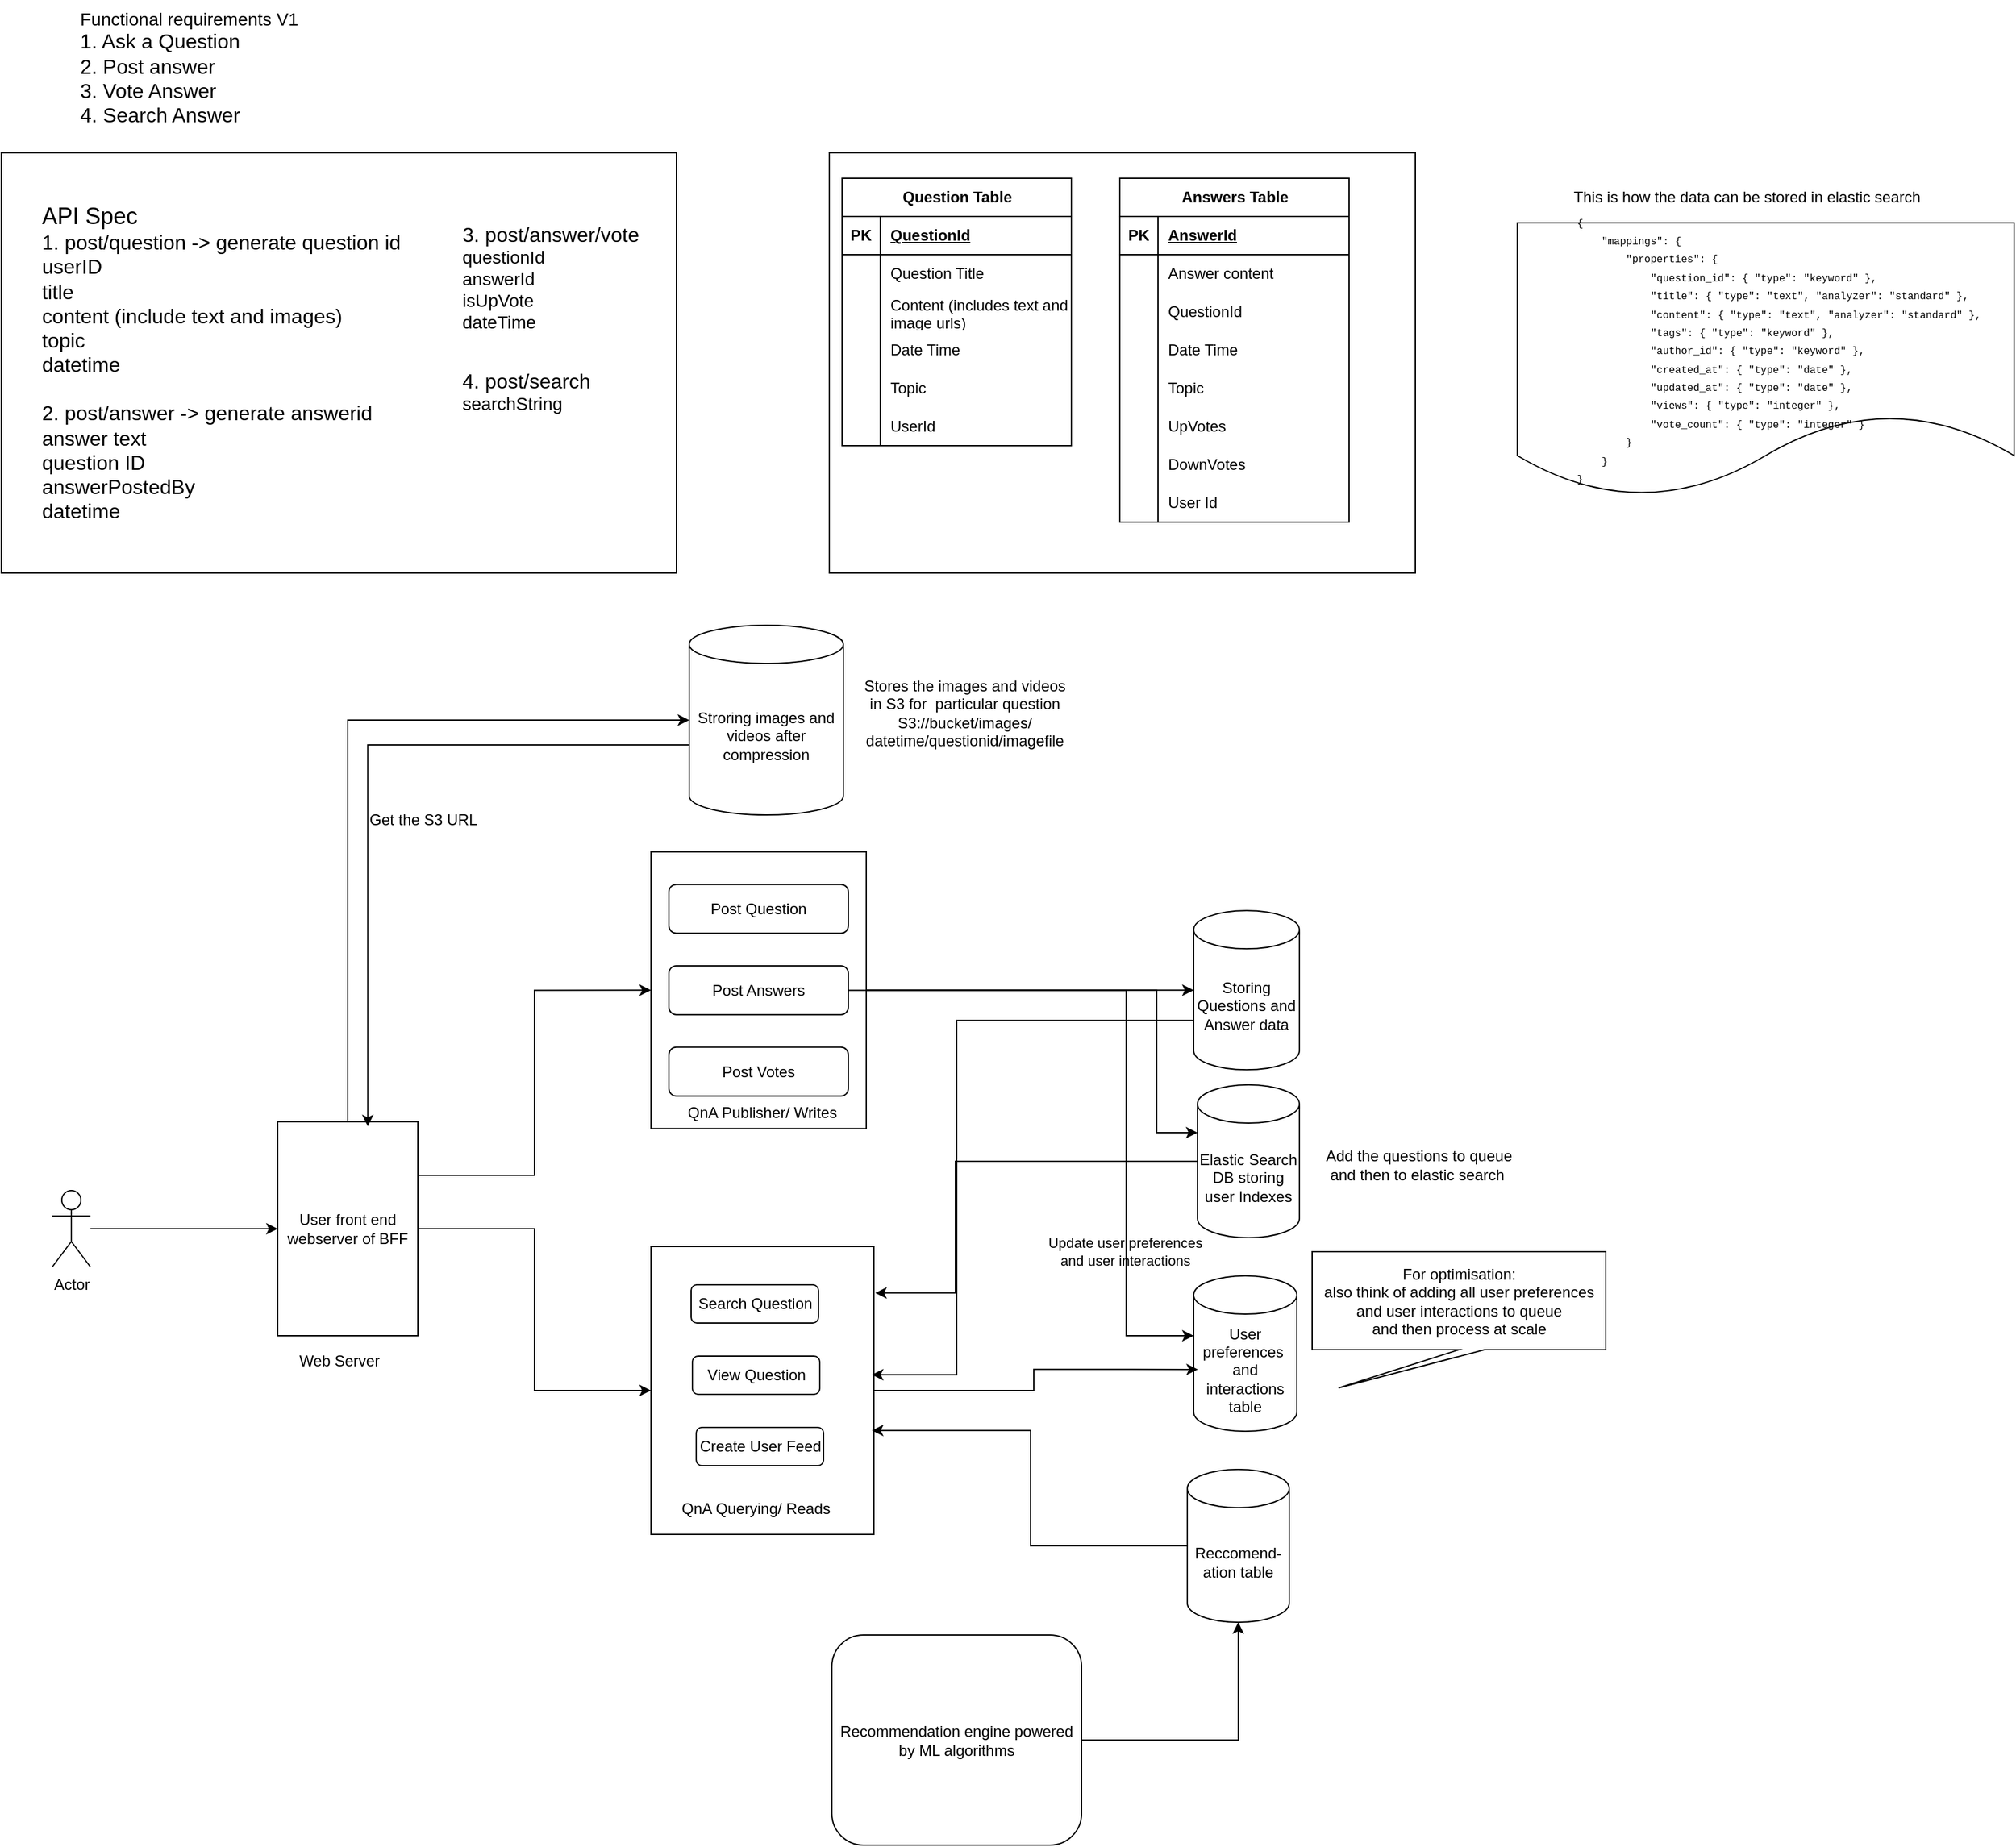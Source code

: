<mxfile version="24.9.1">
  <diagram name="Page-1" id="B93huHKFLmvjR5-uFooQ">
    <mxGraphModel dx="2356" dy="2032" grid="0" gridSize="10" guides="1" tooltips="1" connect="1" arrows="1" fold="1" page="1" pageScale="1" pageWidth="827" pageHeight="1169" math="0" shadow="0">
      <root>
        <mxCell id="0" />
        <mxCell id="1" parent="0" />
        <mxCell id="2bSct4u1edC2ie97E54d-51" value="" style="rounded=0;whiteSpace=wrap;html=1;" vertex="1" parent="1">
          <mxGeometry x="460" y="-170" width="460" height="330" as="geometry" />
        </mxCell>
        <mxCell id="2bSct4u1edC2ie97E54d-50" style="edgeStyle=orthogonalEdgeStyle;rounded=0;orthogonalLoop=1;jettySize=auto;html=1;entryX=0;entryY=0.5;entryDx=0;entryDy=0;" edge="1" parent="1" source="2bSct4u1edC2ie97E54d-1" target="2bSct4u1edC2ie97E54d-25">
          <mxGeometry relative="1" as="geometry" />
        </mxCell>
        <mxCell id="2bSct4u1edC2ie97E54d-1" value="Actor" style="shape=umlActor;verticalLabelPosition=bottom;verticalAlign=top;html=1;outlineConnect=0;" vertex="1" parent="1">
          <mxGeometry x="-150" y="645" width="30" height="60" as="geometry" />
        </mxCell>
        <mxCell id="2bSct4u1edC2ie97E54d-2" value="&lt;font style=&quot;font-size: 14px;&quot;&gt;Functional requirements V1&lt;/font&gt;&lt;div&gt;&lt;font size=&quot;3&quot;&gt;1. Ask a Question&lt;/font&gt;&lt;/div&gt;&lt;div&gt;&lt;font size=&quot;3&quot;&gt;2. Post answer&lt;/font&gt;&lt;/div&gt;&lt;div&gt;&lt;font size=&quot;3&quot;&gt;3. Vote Answer&lt;/font&gt;&lt;/div&gt;&lt;div&gt;&lt;font size=&quot;3&quot;&gt;4. Search Answer&lt;/font&gt;&lt;/div&gt;&lt;div&gt;&lt;br&gt;&lt;/div&gt;" style="text;html=1;align=left;verticalAlign=middle;resizable=0;points=[];autosize=1;strokeColor=none;fillColor=none;" vertex="1" parent="1">
          <mxGeometry x="-130" y="-290" width="190" height="120" as="geometry" />
        </mxCell>
        <mxCell id="2bSct4u1edC2ie97E54d-9" value="" style="group" vertex="1" connectable="0" parent="1">
          <mxGeometry x="320" y="379" width="169" height="225" as="geometry" />
        </mxCell>
        <mxCell id="2bSct4u1edC2ie97E54d-4" value="" style="rounded=0;whiteSpace=wrap;html=1;" vertex="1" parent="2bSct4u1edC2ie97E54d-9">
          <mxGeometry width="169" height="217.33" as="geometry" />
        </mxCell>
        <mxCell id="2bSct4u1edC2ie97E54d-6" value="Post Question" style="rounded=1;whiteSpace=wrap;html=1;" vertex="1" parent="2bSct4u1edC2ie97E54d-9">
          <mxGeometry x="14.083" y="25.568" width="140.833" height="38.352" as="geometry" />
        </mxCell>
        <mxCell id="2bSct4u1edC2ie97E54d-7" value="Post Answers" style="rounded=1;whiteSpace=wrap;html=1;" vertex="1" parent="2bSct4u1edC2ie97E54d-9">
          <mxGeometry x="14.083" y="89.489" width="140.833" height="38.352" as="geometry" />
        </mxCell>
        <mxCell id="2bSct4u1edC2ie97E54d-8" value="Post Votes" style="rounded=1;whiteSpace=wrap;html=1;" vertex="1" parent="2bSct4u1edC2ie97E54d-9">
          <mxGeometry x="14.083" y="153.409" width="140.833" height="38.352" as="geometry" />
        </mxCell>
        <mxCell id="2bSct4u1edC2ie97E54d-23" value="QnA Publisher/ Writes" style="text;html=1;align=center;verticalAlign=middle;resizable=0;points=[];autosize=1;strokeColor=none;fillColor=none;" vertex="1" parent="2bSct4u1edC2ie97E54d-9">
          <mxGeometry x="39.125" y="191.761" width="95" height="26" as="geometry" />
        </mxCell>
        <mxCell id="2bSct4u1edC2ie97E54d-15" value="Storing Questions and Answer data" style="shape=cylinder3;whiteSpace=wrap;html=1;boundedLbl=1;backgroundOutline=1;size=15;" vertex="1" parent="1">
          <mxGeometry x="746" y="425.16" width="83" height="125" as="geometry" />
        </mxCell>
        <mxCell id="2bSct4u1edC2ie97E54d-17" value="Stroring images and videos after compression" style="shape=cylinder3;whiteSpace=wrap;html=1;boundedLbl=1;backgroundOutline=1;size=15;" vertex="1" parent="1">
          <mxGeometry x="350" y="201" width="121" height="149" as="geometry" />
        </mxCell>
        <mxCell id="2bSct4u1edC2ie97E54d-21" value="Stores the images and videos&lt;div&gt;in S3 for&amp;nbsp; particular question&lt;br&gt;&lt;span style=&quot;background-color: initial;&quot;&gt;S3://bucket/images/&lt;/span&gt;&lt;/div&gt;&lt;div&gt;&lt;span style=&quot;background-color: initial;&quot;&gt;datetime/questionid/imagefile&lt;/span&gt;&lt;/div&gt;" style="text;html=1;align=center;verticalAlign=middle;resizable=0;points=[];autosize=1;strokeColor=none;fillColor=none;" vertex="1" parent="1">
          <mxGeometry x="476" y="235" width="180" height="70" as="geometry" />
        </mxCell>
        <mxCell id="2bSct4u1edC2ie97E54d-143" style="edgeStyle=orthogonalEdgeStyle;rounded=0;orthogonalLoop=1;jettySize=auto;html=1;exitX=1;exitY=0.25;exitDx=0;exitDy=0;entryX=0;entryY=0.5;entryDx=0;entryDy=0;" edge="1" parent="1" source="2bSct4u1edC2ie97E54d-25" target="2bSct4u1edC2ie97E54d-4">
          <mxGeometry relative="1" as="geometry" />
        </mxCell>
        <mxCell id="2bSct4u1edC2ie97E54d-144" style="edgeStyle=orthogonalEdgeStyle;rounded=0;orthogonalLoop=1;jettySize=auto;html=1;entryX=0;entryY=0.5;entryDx=0;entryDy=0;" edge="1" parent="1" source="2bSct4u1edC2ie97E54d-25" target="2bSct4u1edC2ie97E54d-43">
          <mxGeometry relative="1" as="geometry" />
        </mxCell>
        <mxCell id="2bSct4u1edC2ie97E54d-25" value="User front end webserver of BFF" style="rounded=0;whiteSpace=wrap;html=1;" vertex="1" parent="1">
          <mxGeometry x="27" y="591" width="110" height="168" as="geometry" />
        </mxCell>
        <mxCell id="2bSct4u1edC2ie97E54d-26" value="Web Server" style="text;html=1;align=center;verticalAlign=middle;resizable=0;points=[];autosize=1;strokeColor=none;fillColor=none;" vertex="1" parent="1">
          <mxGeometry x="30" y="764" width="90" height="30" as="geometry" />
        </mxCell>
        <mxCell id="2bSct4u1edC2ie97E54d-27" style="edgeStyle=orthogonalEdgeStyle;rounded=0;orthogonalLoop=1;jettySize=auto;html=1;entryX=0;entryY=0.5;entryDx=0;entryDy=0;entryPerimeter=0;exitX=0.5;exitY=0;exitDx=0;exitDy=0;" edge="1" parent="1" source="2bSct4u1edC2ie97E54d-25" target="2bSct4u1edC2ie97E54d-17">
          <mxGeometry relative="1" as="geometry" />
        </mxCell>
        <mxCell id="2bSct4u1edC2ie97E54d-30" style="edgeStyle=orthogonalEdgeStyle;rounded=0;orthogonalLoop=1;jettySize=auto;html=1;exitX=0;exitY=0;exitDx=0;exitDy=67.5;exitPerimeter=0;entryX=0.643;entryY=0.021;entryDx=0;entryDy=0;entryPerimeter=0;" edge="1" parent="1" source="2bSct4u1edC2ie97E54d-17" target="2bSct4u1edC2ie97E54d-25">
          <mxGeometry relative="1" as="geometry">
            <Array as="points">
              <mxPoint x="350" y="295" />
              <mxPoint x="98" y="295" />
            </Array>
          </mxGeometry>
        </mxCell>
        <mxCell id="2bSct4u1edC2ie97E54d-31" value="Get the S3 URL" style="text;html=1;align=center;verticalAlign=middle;resizable=0;points=[];autosize=1;strokeColor=none;fillColor=none;" vertex="1" parent="1">
          <mxGeometry x="86" y="339" width="110" height="30" as="geometry" />
        </mxCell>
        <mxCell id="2bSct4u1edC2ie97E54d-35" style="edgeStyle=orthogonalEdgeStyle;rounded=0;orthogonalLoop=1;jettySize=auto;html=1;entryX=0;entryY=0.5;entryDx=0;entryDy=0;entryPerimeter=0;" edge="1" parent="1" source="2bSct4u1edC2ie97E54d-4" target="2bSct4u1edC2ie97E54d-15">
          <mxGeometry relative="1" as="geometry" />
        </mxCell>
        <mxCell id="2bSct4u1edC2ie97E54d-37" value="" style="group" vertex="1" connectable="0" parent="1">
          <mxGeometry x="-190" y="-170" width="530" height="330" as="geometry" />
        </mxCell>
        <mxCell id="2bSct4u1edC2ie97E54d-36" value="" style="rounded=0;whiteSpace=wrap;html=1;" vertex="1" parent="2bSct4u1edC2ie97E54d-37">
          <mxGeometry width="530" height="330" as="geometry" />
        </mxCell>
        <mxCell id="2bSct4u1edC2ie97E54d-11" value="&lt;font style=&quot;font-size: 18px;&quot;&gt;API Spec&lt;/font&gt;&lt;div&gt;&lt;font style=&quot;font-size: 16px;&quot;&gt;1. post/question -&amp;gt; generate question id&lt;/font&gt;&lt;/div&gt;&lt;div&gt;&lt;span style=&quot;font-size: medium; background-color: initial;&quot;&gt;userID&lt;/span&gt;&lt;/div&gt;&lt;div&gt;&lt;span style=&quot;font-size: medium; background-color: initial;&quot;&gt;title&lt;/span&gt;&lt;/div&gt;&lt;div&gt;&lt;font size=&quot;3&quot;&gt;content (include text and images)&lt;/font&gt;&lt;/div&gt;&lt;div&gt;&lt;font size=&quot;3&quot;&gt;topic&lt;/font&gt;&lt;/div&gt;&lt;div&gt;&lt;font size=&quot;3&quot;&gt;datetime&lt;/font&gt;&lt;/div&gt;&lt;div&gt;&lt;font size=&quot;3&quot;&gt;&lt;br&gt;&lt;/font&gt;&lt;/div&gt;&lt;div&gt;&lt;font size=&quot;3&quot;&gt;2. post/answer -&amp;gt; generate answerid&lt;/font&gt;&lt;/div&gt;&lt;div&gt;&lt;font size=&quot;3&quot;&gt;answer text&lt;/font&gt;&lt;/div&gt;&lt;div&gt;&lt;font size=&quot;3&quot;&gt;question ID&lt;/font&gt;&lt;/div&gt;&lt;div&gt;&lt;font size=&quot;3&quot;&gt;answerPostedBy&lt;/font&gt;&lt;/div&gt;&lt;div&gt;&lt;font size=&quot;3&quot;&gt;datetime&lt;/font&gt;&lt;/div&gt;" style="text;html=1;align=left;verticalAlign=middle;resizable=0;points=[];autosize=1;strokeColor=none;fillColor=none;" vertex="1" parent="2bSct4u1edC2ie97E54d-37">
          <mxGeometry x="30" y="30" width="310" height="270" as="geometry" />
        </mxCell>
        <mxCell id="2bSct4u1edC2ie97E54d-12" value="&lt;font style=&quot;font-size: 16px;&quot;&gt;3. post/answer/vote&lt;/font&gt;&lt;div&gt;&lt;font style=&quot;font-size: 14px;&quot;&gt;questionId&lt;/font&gt;&lt;/div&gt;&lt;div&gt;&lt;font style=&quot;font-size: 14px;&quot;&gt;answerId&lt;/font&gt;&lt;/div&gt;&lt;div&gt;&lt;font style=&quot;font-size: 14px;&quot;&gt;isUpVote&lt;/font&gt;&lt;/div&gt;&lt;div&gt;&lt;font style=&quot;font-size: 14px;&quot;&gt;dateTime&lt;/font&gt;&lt;/div&gt;&lt;div&gt;&lt;br&gt;&lt;/div&gt;&lt;div&gt;&lt;br&gt;&lt;/div&gt;&lt;div&gt;&lt;font style=&quot;font-size: 16px;&quot;&gt;4. post/search&lt;/font&gt;&lt;/div&gt;&lt;div&gt;&lt;font style=&quot;font-size: 14px;&quot;&gt;searchString&lt;/font&gt;&lt;/div&gt;" style="text;html=1;align=left;verticalAlign=middle;resizable=0;points=[];autosize=1;strokeColor=none;fillColor=none;" vertex="1" parent="2bSct4u1edC2ie97E54d-37">
          <mxGeometry x="360" y="50" width="160" height="160" as="geometry" />
        </mxCell>
        <mxCell id="2bSct4u1edC2ie97E54d-40" value="Elastic Search DB storing user Indexes" style="shape=cylinder3;whiteSpace=wrap;html=1;boundedLbl=1;backgroundOutline=1;size=15;" vertex="1" parent="1">
          <mxGeometry x="749" y="562" width="80" height="120" as="geometry" />
        </mxCell>
        <mxCell id="2bSct4u1edC2ie97E54d-41" value="&lt;div style=&quot;text-align: justify;&quot;&gt;Add the questions to queue&lt;/div&gt;&lt;div style=&quot;text-align: justify;&quot;&gt;&amp;nbsp;and then to elastic search&lt;/div&gt;" style="text;html=1;align=right;verticalAlign=middle;resizable=0;points=[];autosize=1;strokeColor=none;fillColor=none;" vertex="1" parent="1">
          <mxGeometry x="833" y="604" width="164" height="41" as="geometry" />
        </mxCell>
        <mxCell id="2bSct4u1edC2ie97E54d-42" value="" style="group" vertex="1" connectable="0" parent="1">
          <mxGeometry x="320" y="689" width="175" height="226" as="geometry" />
        </mxCell>
        <mxCell id="2bSct4u1edC2ie97E54d-43" value="" style="rounded=0;whiteSpace=wrap;html=1;" vertex="1" parent="2bSct4u1edC2ie97E54d-42">
          <mxGeometry width="175" height="226" as="geometry" />
        </mxCell>
        <mxCell id="2bSct4u1edC2ie97E54d-44" value="Search Question" style="rounded=1;whiteSpace=wrap;html=1;" vertex="1" parent="2bSct4u1edC2ie97E54d-42">
          <mxGeometry x="31.5" y="30" width="100" height="30" as="geometry" />
        </mxCell>
        <mxCell id="2bSct4u1edC2ie97E54d-109" value="View Question" style="rounded=1;whiteSpace=wrap;html=1;" vertex="1" parent="2bSct4u1edC2ie97E54d-42">
          <mxGeometry x="32.5" y="86" width="100" height="30" as="geometry" />
        </mxCell>
        <mxCell id="2bSct4u1edC2ie97E54d-110" value="Create User Feed" style="rounded=1;whiteSpace=wrap;html=1;" vertex="1" parent="2bSct4u1edC2ie97E54d-42">
          <mxGeometry x="35.5" y="142" width="100" height="30" as="geometry" />
        </mxCell>
        <mxCell id="2bSct4u1edC2ie97E54d-47" value="QnA Querying/ Reads" style="text;html=1;align=center;verticalAlign=middle;resizable=0;points=[];autosize=1;strokeColor=none;fillColor=none;" vertex="1" parent="2bSct4u1edC2ie97E54d-42">
          <mxGeometry x="35" y="193" width="93" height="26" as="geometry" />
        </mxCell>
        <mxCell id="2bSct4u1edC2ie97E54d-52" value="Question Table" style="shape=table;startSize=30;container=1;collapsible=1;childLayout=tableLayout;fixedRows=1;rowLines=0;fontStyle=1;align=center;resizeLast=1;html=1;" vertex="1" parent="1">
          <mxGeometry x="470" y="-150" width="180" height="210" as="geometry" />
        </mxCell>
        <mxCell id="2bSct4u1edC2ie97E54d-53" value="" style="shape=tableRow;horizontal=0;startSize=0;swimlaneHead=0;swimlaneBody=0;fillColor=none;collapsible=0;dropTarget=0;points=[[0,0.5],[1,0.5]];portConstraint=eastwest;top=0;left=0;right=0;bottom=1;" vertex="1" parent="2bSct4u1edC2ie97E54d-52">
          <mxGeometry y="30" width="180" height="30" as="geometry" />
        </mxCell>
        <mxCell id="2bSct4u1edC2ie97E54d-54" value="PK" style="shape=partialRectangle;connectable=0;fillColor=none;top=0;left=0;bottom=0;right=0;fontStyle=1;overflow=hidden;whiteSpace=wrap;html=1;" vertex="1" parent="2bSct4u1edC2ie97E54d-53">
          <mxGeometry width="30" height="30" as="geometry">
            <mxRectangle width="30" height="30" as="alternateBounds" />
          </mxGeometry>
        </mxCell>
        <mxCell id="2bSct4u1edC2ie97E54d-55" value="QuestionId" style="shape=partialRectangle;connectable=0;fillColor=none;top=0;left=0;bottom=0;right=0;align=left;spacingLeft=6;fontStyle=5;overflow=hidden;whiteSpace=wrap;html=1;" vertex="1" parent="2bSct4u1edC2ie97E54d-53">
          <mxGeometry x="30" width="150" height="30" as="geometry">
            <mxRectangle width="150" height="30" as="alternateBounds" />
          </mxGeometry>
        </mxCell>
        <mxCell id="2bSct4u1edC2ie97E54d-56" value="" style="shape=tableRow;horizontal=0;startSize=0;swimlaneHead=0;swimlaneBody=0;fillColor=none;collapsible=0;dropTarget=0;points=[[0,0.5],[1,0.5]];portConstraint=eastwest;top=0;left=0;right=0;bottom=0;" vertex="1" parent="2bSct4u1edC2ie97E54d-52">
          <mxGeometry y="60" width="180" height="30" as="geometry" />
        </mxCell>
        <mxCell id="2bSct4u1edC2ie97E54d-57" value="" style="shape=partialRectangle;connectable=0;fillColor=none;top=0;left=0;bottom=0;right=0;editable=1;overflow=hidden;whiteSpace=wrap;html=1;" vertex="1" parent="2bSct4u1edC2ie97E54d-56">
          <mxGeometry width="30" height="30" as="geometry">
            <mxRectangle width="30" height="30" as="alternateBounds" />
          </mxGeometry>
        </mxCell>
        <mxCell id="2bSct4u1edC2ie97E54d-58" value="Question Title" style="shape=partialRectangle;connectable=0;fillColor=none;top=0;left=0;bottom=0;right=0;align=left;spacingLeft=6;overflow=hidden;whiteSpace=wrap;html=1;" vertex="1" parent="2bSct4u1edC2ie97E54d-56">
          <mxGeometry x="30" width="150" height="30" as="geometry">
            <mxRectangle width="150" height="30" as="alternateBounds" />
          </mxGeometry>
        </mxCell>
        <mxCell id="2bSct4u1edC2ie97E54d-59" value="" style="shape=tableRow;horizontal=0;startSize=0;swimlaneHead=0;swimlaneBody=0;fillColor=none;collapsible=0;dropTarget=0;points=[[0,0.5],[1,0.5]];portConstraint=eastwest;top=0;left=0;right=0;bottom=0;" vertex="1" parent="2bSct4u1edC2ie97E54d-52">
          <mxGeometry y="90" width="180" height="30" as="geometry" />
        </mxCell>
        <mxCell id="2bSct4u1edC2ie97E54d-60" value="" style="shape=partialRectangle;connectable=0;fillColor=none;top=0;left=0;bottom=0;right=0;editable=1;overflow=hidden;whiteSpace=wrap;html=1;" vertex="1" parent="2bSct4u1edC2ie97E54d-59">
          <mxGeometry width="30" height="30" as="geometry">
            <mxRectangle width="30" height="30" as="alternateBounds" />
          </mxGeometry>
        </mxCell>
        <mxCell id="2bSct4u1edC2ie97E54d-61" value="Content (includes text and image urls)" style="shape=partialRectangle;connectable=0;fillColor=none;top=0;left=0;bottom=0;right=0;align=left;spacingLeft=6;overflow=hidden;whiteSpace=wrap;html=1;" vertex="1" parent="2bSct4u1edC2ie97E54d-59">
          <mxGeometry x="30" width="150" height="30" as="geometry">
            <mxRectangle width="150" height="30" as="alternateBounds" />
          </mxGeometry>
        </mxCell>
        <mxCell id="2bSct4u1edC2ie97E54d-62" value="" style="shape=tableRow;horizontal=0;startSize=0;swimlaneHead=0;swimlaneBody=0;fillColor=none;collapsible=0;dropTarget=0;points=[[0,0.5],[1,0.5]];portConstraint=eastwest;top=0;left=0;right=0;bottom=0;" vertex="1" parent="2bSct4u1edC2ie97E54d-52">
          <mxGeometry y="120" width="180" height="30" as="geometry" />
        </mxCell>
        <mxCell id="2bSct4u1edC2ie97E54d-63" value="" style="shape=partialRectangle;connectable=0;fillColor=none;top=0;left=0;bottom=0;right=0;editable=1;overflow=hidden;whiteSpace=wrap;html=1;" vertex="1" parent="2bSct4u1edC2ie97E54d-62">
          <mxGeometry width="30" height="30" as="geometry">
            <mxRectangle width="30" height="30" as="alternateBounds" />
          </mxGeometry>
        </mxCell>
        <mxCell id="2bSct4u1edC2ie97E54d-64" value="Date Time" style="shape=partialRectangle;connectable=0;fillColor=none;top=0;left=0;bottom=0;right=0;align=left;spacingLeft=6;overflow=hidden;whiteSpace=wrap;html=1;" vertex="1" parent="2bSct4u1edC2ie97E54d-62">
          <mxGeometry x="30" width="150" height="30" as="geometry">
            <mxRectangle width="150" height="30" as="alternateBounds" />
          </mxGeometry>
        </mxCell>
        <mxCell id="2bSct4u1edC2ie97E54d-65" style="shape=tableRow;horizontal=0;startSize=0;swimlaneHead=0;swimlaneBody=0;fillColor=none;collapsible=0;dropTarget=0;points=[[0,0.5],[1,0.5]];portConstraint=eastwest;top=0;left=0;right=0;bottom=0;" vertex="1" parent="2bSct4u1edC2ie97E54d-52">
          <mxGeometry y="150" width="180" height="30" as="geometry" />
        </mxCell>
        <mxCell id="2bSct4u1edC2ie97E54d-66" style="shape=partialRectangle;connectable=0;fillColor=none;top=0;left=0;bottom=0;right=0;editable=1;overflow=hidden;whiteSpace=wrap;html=1;" vertex="1" parent="2bSct4u1edC2ie97E54d-65">
          <mxGeometry width="30" height="30" as="geometry">
            <mxRectangle width="30" height="30" as="alternateBounds" />
          </mxGeometry>
        </mxCell>
        <mxCell id="2bSct4u1edC2ie97E54d-67" value="Topic" style="shape=partialRectangle;connectable=0;fillColor=none;top=0;left=0;bottom=0;right=0;align=left;spacingLeft=6;overflow=hidden;whiteSpace=wrap;html=1;" vertex="1" parent="2bSct4u1edC2ie97E54d-65">
          <mxGeometry x="30" width="150" height="30" as="geometry">
            <mxRectangle width="150" height="30" as="alternateBounds" />
          </mxGeometry>
        </mxCell>
        <mxCell id="2bSct4u1edC2ie97E54d-84" style="shape=tableRow;horizontal=0;startSize=0;swimlaneHead=0;swimlaneBody=0;fillColor=none;collapsible=0;dropTarget=0;points=[[0,0.5],[1,0.5]];portConstraint=eastwest;top=0;left=0;right=0;bottom=0;" vertex="1" parent="2bSct4u1edC2ie97E54d-52">
          <mxGeometry y="180" width="180" height="30" as="geometry" />
        </mxCell>
        <mxCell id="2bSct4u1edC2ie97E54d-85" style="shape=partialRectangle;connectable=0;fillColor=none;top=0;left=0;bottom=0;right=0;editable=1;overflow=hidden;whiteSpace=wrap;html=1;" vertex="1" parent="2bSct4u1edC2ie97E54d-84">
          <mxGeometry width="30" height="30" as="geometry">
            <mxRectangle width="30" height="30" as="alternateBounds" />
          </mxGeometry>
        </mxCell>
        <mxCell id="2bSct4u1edC2ie97E54d-86" value="UserId" style="shape=partialRectangle;connectable=0;fillColor=none;top=0;left=0;bottom=0;right=0;align=left;spacingLeft=6;overflow=hidden;whiteSpace=wrap;html=1;" vertex="1" parent="2bSct4u1edC2ie97E54d-84">
          <mxGeometry x="30" width="150" height="30" as="geometry">
            <mxRectangle width="150" height="30" as="alternateBounds" />
          </mxGeometry>
        </mxCell>
        <mxCell id="2bSct4u1edC2ie97E54d-68" value="Answers Table" style="shape=table;startSize=30;container=1;collapsible=1;childLayout=tableLayout;fixedRows=1;rowLines=0;fontStyle=1;align=center;resizeLast=1;html=1;" vertex="1" parent="1">
          <mxGeometry x="688" y="-150" width="180" height="270" as="geometry" />
        </mxCell>
        <mxCell id="2bSct4u1edC2ie97E54d-69" value="" style="shape=tableRow;horizontal=0;startSize=0;swimlaneHead=0;swimlaneBody=0;fillColor=none;collapsible=0;dropTarget=0;points=[[0,0.5],[1,0.5]];portConstraint=eastwest;top=0;left=0;right=0;bottom=1;" vertex="1" parent="2bSct4u1edC2ie97E54d-68">
          <mxGeometry y="30" width="180" height="30" as="geometry" />
        </mxCell>
        <mxCell id="2bSct4u1edC2ie97E54d-70" value="PK" style="shape=partialRectangle;connectable=0;fillColor=none;top=0;left=0;bottom=0;right=0;fontStyle=1;overflow=hidden;whiteSpace=wrap;html=1;" vertex="1" parent="2bSct4u1edC2ie97E54d-69">
          <mxGeometry width="30" height="30" as="geometry">
            <mxRectangle width="30" height="30" as="alternateBounds" />
          </mxGeometry>
        </mxCell>
        <mxCell id="2bSct4u1edC2ie97E54d-71" value="AnswerId" style="shape=partialRectangle;connectable=0;fillColor=none;top=0;left=0;bottom=0;right=0;align=left;spacingLeft=6;fontStyle=5;overflow=hidden;whiteSpace=wrap;html=1;" vertex="1" parent="2bSct4u1edC2ie97E54d-69">
          <mxGeometry x="30" width="150" height="30" as="geometry">
            <mxRectangle width="150" height="30" as="alternateBounds" />
          </mxGeometry>
        </mxCell>
        <mxCell id="2bSct4u1edC2ie97E54d-72" value="" style="shape=tableRow;horizontal=0;startSize=0;swimlaneHead=0;swimlaneBody=0;fillColor=none;collapsible=0;dropTarget=0;points=[[0,0.5],[1,0.5]];portConstraint=eastwest;top=0;left=0;right=0;bottom=0;" vertex="1" parent="2bSct4u1edC2ie97E54d-68">
          <mxGeometry y="60" width="180" height="30" as="geometry" />
        </mxCell>
        <mxCell id="2bSct4u1edC2ie97E54d-73" value="" style="shape=partialRectangle;connectable=0;fillColor=none;top=0;left=0;bottom=0;right=0;editable=1;overflow=hidden;whiteSpace=wrap;html=1;" vertex="1" parent="2bSct4u1edC2ie97E54d-72">
          <mxGeometry width="30" height="30" as="geometry">
            <mxRectangle width="30" height="30" as="alternateBounds" />
          </mxGeometry>
        </mxCell>
        <mxCell id="2bSct4u1edC2ie97E54d-74" value="Answer content" style="shape=partialRectangle;connectable=0;fillColor=none;top=0;left=0;bottom=0;right=0;align=left;spacingLeft=6;overflow=hidden;whiteSpace=wrap;html=1;" vertex="1" parent="2bSct4u1edC2ie97E54d-72">
          <mxGeometry x="30" width="150" height="30" as="geometry">
            <mxRectangle width="150" height="30" as="alternateBounds" />
          </mxGeometry>
        </mxCell>
        <mxCell id="2bSct4u1edC2ie97E54d-75" value="" style="shape=tableRow;horizontal=0;startSize=0;swimlaneHead=0;swimlaneBody=0;fillColor=none;collapsible=0;dropTarget=0;points=[[0,0.5],[1,0.5]];portConstraint=eastwest;top=0;left=0;right=0;bottom=0;" vertex="1" parent="2bSct4u1edC2ie97E54d-68">
          <mxGeometry y="90" width="180" height="30" as="geometry" />
        </mxCell>
        <mxCell id="2bSct4u1edC2ie97E54d-76" value="" style="shape=partialRectangle;connectable=0;fillColor=none;top=0;left=0;bottom=0;right=0;editable=1;overflow=hidden;whiteSpace=wrap;html=1;" vertex="1" parent="2bSct4u1edC2ie97E54d-75">
          <mxGeometry width="30" height="30" as="geometry">
            <mxRectangle width="30" height="30" as="alternateBounds" />
          </mxGeometry>
        </mxCell>
        <mxCell id="2bSct4u1edC2ie97E54d-77" value="QuestionId" style="shape=partialRectangle;connectable=0;fillColor=none;top=0;left=0;bottom=0;right=0;align=left;spacingLeft=6;overflow=hidden;whiteSpace=wrap;html=1;" vertex="1" parent="2bSct4u1edC2ie97E54d-75">
          <mxGeometry x="30" width="150" height="30" as="geometry">
            <mxRectangle width="150" height="30" as="alternateBounds" />
          </mxGeometry>
        </mxCell>
        <mxCell id="2bSct4u1edC2ie97E54d-78" value="" style="shape=tableRow;horizontal=0;startSize=0;swimlaneHead=0;swimlaneBody=0;fillColor=none;collapsible=0;dropTarget=0;points=[[0,0.5],[1,0.5]];portConstraint=eastwest;top=0;left=0;right=0;bottom=0;" vertex="1" parent="2bSct4u1edC2ie97E54d-68">
          <mxGeometry y="120" width="180" height="30" as="geometry" />
        </mxCell>
        <mxCell id="2bSct4u1edC2ie97E54d-79" value="" style="shape=partialRectangle;connectable=0;fillColor=none;top=0;left=0;bottom=0;right=0;editable=1;overflow=hidden;whiteSpace=wrap;html=1;" vertex="1" parent="2bSct4u1edC2ie97E54d-78">
          <mxGeometry width="30" height="30" as="geometry">
            <mxRectangle width="30" height="30" as="alternateBounds" />
          </mxGeometry>
        </mxCell>
        <mxCell id="2bSct4u1edC2ie97E54d-80" value="Date Time" style="shape=partialRectangle;connectable=0;fillColor=none;top=0;left=0;bottom=0;right=0;align=left;spacingLeft=6;overflow=hidden;whiteSpace=wrap;html=1;" vertex="1" parent="2bSct4u1edC2ie97E54d-78">
          <mxGeometry x="30" width="150" height="30" as="geometry">
            <mxRectangle width="150" height="30" as="alternateBounds" />
          </mxGeometry>
        </mxCell>
        <mxCell id="2bSct4u1edC2ie97E54d-81" style="shape=tableRow;horizontal=0;startSize=0;swimlaneHead=0;swimlaneBody=0;fillColor=none;collapsible=0;dropTarget=0;points=[[0,0.5],[1,0.5]];portConstraint=eastwest;top=0;left=0;right=0;bottom=0;" vertex="1" parent="2bSct4u1edC2ie97E54d-68">
          <mxGeometry y="150" width="180" height="30" as="geometry" />
        </mxCell>
        <mxCell id="2bSct4u1edC2ie97E54d-82" style="shape=partialRectangle;connectable=0;fillColor=none;top=0;left=0;bottom=0;right=0;editable=1;overflow=hidden;whiteSpace=wrap;html=1;" vertex="1" parent="2bSct4u1edC2ie97E54d-81">
          <mxGeometry width="30" height="30" as="geometry">
            <mxRectangle width="30" height="30" as="alternateBounds" />
          </mxGeometry>
        </mxCell>
        <mxCell id="2bSct4u1edC2ie97E54d-83" value="Topic" style="shape=partialRectangle;connectable=0;fillColor=none;top=0;left=0;bottom=0;right=0;align=left;spacingLeft=6;overflow=hidden;whiteSpace=wrap;html=1;" vertex="1" parent="2bSct4u1edC2ie97E54d-81">
          <mxGeometry x="30" width="150" height="30" as="geometry">
            <mxRectangle width="150" height="30" as="alternateBounds" />
          </mxGeometry>
        </mxCell>
        <mxCell id="2bSct4u1edC2ie97E54d-87" style="shape=tableRow;horizontal=0;startSize=0;swimlaneHead=0;swimlaneBody=0;fillColor=none;collapsible=0;dropTarget=0;points=[[0,0.5],[1,0.5]];portConstraint=eastwest;top=0;left=0;right=0;bottom=0;" vertex="1" parent="2bSct4u1edC2ie97E54d-68">
          <mxGeometry y="180" width="180" height="30" as="geometry" />
        </mxCell>
        <mxCell id="2bSct4u1edC2ie97E54d-88" style="shape=partialRectangle;connectable=0;fillColor=none;top=0;left=0;bottom=0;right=0;editable=1;overflow=hidden;whiteSpace=wrap;html=1;" vertex="1" parent="2bSct4u1edC2ie97E54d-87">
          <mxGeometry width="30" height="30" as="geometry">
            <mxRectangle width="30" height="30" as="alternateBounds" />
          </mxGeometry>
        </mxCell>
        <mxCell id="2bSct4u1edC2ie97E54d-89" value="UpVotes" style="shape=partialRectangle;connectable=0;fillColor=none;top=0;left=0;bottom=0;right=0;align=left;spacingLeft=6;overflow=hidden;whiteSpace=wrap;html=1;" vertex="1" parent="2bSct4u1edC2ie97E54d-87">
          <mxGeometry x="30" width="150" height="30" as="geometry">
            <mxRectangle width="150" height="30" as="alternateBounds" />
          </mxGeometry>
        </mxCell>
        <mxCell id="2bSct4u1edC2ie97E54d-90" style="shape=tableRow;horizontal=0;startSize=0;swimlaneHead=0;swimlaneBody=0;fillColor=none;collapsible=0;dropTarget=0;points=[[0,0.5],[1,0.5]];portConstraint=eastwest;top=0;left=0;right=0;bottom=0;" vertex="1" parent="2bSct4u1edC2ie97E54d-68">
          <mxGeometry y="210" width="180" height="30" as="geometry" />
        </mxCell>
        <mxCell id="2bSct4u1edC2ie97E54d-91" style="shape=partialRectangle;connectable=0;fillColor=none;top=0;left=0;bottom=0;right=0;editable=1;overflow=hidden;whiteSpace=wrap;html=1;" vertex="1" parent="2bSct4u1edC2ie97E54d-90">
          <mxGeometry width="30" height="30" as="geometry">
            <mxRectangle width="30" height="30" as="alternateBounds" />
          </mxGeometry>
        </mxCell>
        <mxCell id="2bSct4u1edC2ie97E54d-92" value="DownVotes" style="shape=partialRectangle;connectable=0;fillColor=none;top=0;left=0;bottom=0;right=0;align=left;spacingLeft=6;overflow=hidden;whiteSpace=wrap;html=1;" vertex="1" parent="2bSct4u1edC2ie97E54d-90">
          <mxGeometry x="30" width="150" height="30" as="geometry">
            <mxRectangle width="150" height="30" as="alternateBounds" />
          </mxGeometry>
        </mxCell>
        <mxCell id="2bSct4u1edC2ie97E54d-93" style="shape=tableRow;horizontal=0;startSize=0;swimlaneHead=0;swimlaneBody=0;fillColor=none;collapsible=0;dropTarget=0;points=[[0,0.5],[1,0.5]];portConstraint=eastwest;top=0;left=0;right=0;bottom=0;" vertex="1" parent="2bSct4u1edC2ie97E54d-68">
          <mxGeometry y="240" width="180" height="30" as="geometry" />
        </mxCell>
        <mxCell id="2bSct4u1edC2ie97E54d-94" style="shape=partialRectangle;connectable=0;fillColor=none;top=0;left=0;bottom=0;right=0;editable=1;overflow=hidden;whiteSpace=wrap;html=1;" vertex="1" parent="2bSct4u1edC2ie97E54d-93">
          <mxGeometry width="30" height="30" as="geometry">
            <mxRectangle width="30" height="30" as="alternateBounds" />
          </mxGeometry>
        </mxCell>
        <mxCell id="2bSct4u1edC2ie97E54d-95" value="User Id" style="shape=partialRectangle;connectable=0;fillColor=none;top=0;left=0;bottom=0;right=0;align=left;spacingLeft=6;overflow=hidden;whiteSpace=wrap;html=1;" vertex="1" parent="2bSct4u1edC2ie97E54d-93">
          <mxGeometry x="30" width="150" height="30" as="geometry">
            <mxRectangle width="150" height="30" as="alternateBounds" />
          </mxGeometry>
        </mxCell>
        <mxCell id="2bSct4u1edC2ie97E54d-100" value="&lt;div style=&quot;font-family: Menlo, Monaco, &amp;quot;Courier New&amp;quot;, monospace; white-space: pre;&quot;&gt;&lt;span style=&quot;background-color: rgb(255, 255, 255);&quot;&gt;&lt;font style=&quot;font-size: 11px;&quot;&gt;&lt;br&gt;&lt;/font&gt;&lt;/span&gt;&lt;/div&gt;&lt;div style=&quot;font-family: Menlo, Monaco, &amp;quot;Courier New&amp;quot;, monospace; white-space: pre;&quot;&gt;&lt;span style=&quot;background-color: rgb(255, 255, 255);&quot;&gt;&lt;font style=&quot;font-size: 11px;&quot;&gt;&lt;br&gt;&lt;/font&gt;&lt;/span&gt;&lt;/div&gt;&lt;div style=&quot;font-family: Menlo, Monaco, &amp;quot;Courier New&amp;quot;, monospace; white-space: pre;&quot;&gt;&lt;span style=&quot;background-color: rgb(255, 255, 255);&quot;&gt;&lt;font style=&quot;font-size: 11px;&quot;&gt;&lt;br&gt;&lt;/font&gt;&lt;/span&gt;&lt;/div&gt;&lt;div style=&quot;font-family: Menlo, Monaco, &amp;quot;Courier New&amp;quot;, monospace; white-space: pre;&quot;&gt;&lt;span style=&quot;background-color: rgb(255, 255, 255);&quot;&gt;&lt;font style=&quot;font-size: 11px;&quot;&gt;&lt;br&gt;&lt;/font&gt;&lt;/span&gt;&lt;/div&gt;&lt;div style=&quot;font-family: Menlo, Monaco, &amp;quot;Courier New&amp;quot;, monospace; white-space: pre;&quot;&gt;&lt;span style=&quot;background-color: rgb(255, 255, 255);&quot;&gt;&lt;font style=&quot;font-size: 11px;&quot;&gt;&lt;br&gt;&lt;/font&gt;&lt;/span&gt;&lt;/div&gt;&lt;div style=&quot;font-family: Menlo, Monaco, &amp;quot;Courier New&amp;quot;, monospace; white-space: pre;&quot;&gt;&lt;span style=&quot;background-color: rgb(255, 255, 255);&quot;&gt;&lt;font style=&quot;font-size: 11px;&quot;&gt;&lt;br&gt;&lt;/font&gt;&lt;/span&gt;&lt;/div&gt;&lt;div style=&quot;font-family: Menlo, Monaco, &amp;quot;Courier New&amp;quot;, monospace; white-space: pre;&quot;&gt;&lt;br&gt;&lt;/div&gt;" style="shape=document;whiteSpace=wrap;html=1;boundedLbl=1;align=left;" vertex="1" parent="1">
          <mxGeometry x="1000" y="-115" width="390" height="215" as="geometry" />
        </mxCell>
        <mxCell id="2bSct4u1edC2ie97E54d-101" value="&lt;div style=&quot;color: rgb(204, 204, 204); font-family: Menlo, Monaco, &amp;quot;Courier New&amp;quot;, monospace; line-height: 18px; white-space-collapse: preserve;&quot;&gt;&lt;div style=&quot;&quot;&gt;&lt;br&gt;&lt;/div&gt;&lt;/div&gt;" style="text;html=1;align=center;verticalAlign=middle;resizable=0;points=[];autosize=1;strokeColor=none;fillColor=none;" vertex="1" parent="1">
          <mxGeometry x="1010" y="288" width="20" height="30" as="geometry" />
        </mxCell>
        <mxCell id="2bSct4u1edC2ie97E54d-102" value="This is how the data can be stored in elastic search" style="text;html=1;align=center;verticalAlign=middle;resizable=0;points=[];autosize=1;strokeColor=none;fillColor=none;" vertex="1" parent="1">
          <mxGeometry x="1030" y="-150" width="300" height="30" as="geometry" />
        </mxCell>
        <mxCell id="2bSct4u1edC2ie97E54d-103" value="&lt;div style=&quot;text-align: left; font-family: Menlo, Monaco, &amp;quot;Courier New&amp;quot;, monospace; white-space-collapse: preserve;&quot;&gt;&lt;font style=&quot;font-size: 8px;&quot;&gt;&lt;span style=&quot;&quot;&gt;{&lt;/span&gt;&lt;span style=&quot;&quot;&gt;&lt;br/&gt;    &lt;/span&gt;&lt;span style=&quot;&quot;&gt;&quot;mappings&quot;&lt;/span&gt;&lt;span style=&quot;&quot;&gt;:&lt;/span&gt;&lt;span style=&quot;&quot;&gt; &lt;/span&gt;&lt;span style=&quot;&quot;&gt;{&lt;/span&gt;&lt;span style=&quot;&quot;&gt;&lt;br/&gt;        &lt;/span&gt;&lt;span style=&quot;&quot;&gt;&quot;properties&quot;&lt;/span&gt;&lt;span style=&quot;&quot;&gt;:&lt;/span&gt;&lt;span style=&quot;&quot;&gt; &lt;/span&gt;&lt;span style=&quot;&quot;&gt;{&lt;/span&gt;&lt;span style=&quot;&quot;&gt;&lt;br/&gt;            &lt;/span&gt;&lt;span style=&quot;&quot;&gt;&quot;question_id&quot;&lt;/span&gt;&lt;span style=&quot;&quot;&gt;:&lt;/span&gt;&lt;span style=&quot;&quot;&gt; &lt;/span&gt;&lt;span style=&quot;&quot;&gt;{&lt;/span&gt;&lt;span style=&quot;&quot;&gt; &lt;/span&gt;&lt;span style=&quot;&quot;&gt;&quot;type&quot;&lt;/span&gt;&lt;span style=&quot;&quot;&gt;:&lt;/span&gt;&lt;span style=&quot;&quot;&gt; &lt;/span&gt;&lt;span style=&quot;&quot;&gt;&quot;keyword&quot;&lt;/span&gt;&lt;span style=&quot;&quot;&gt; &lt;/span&gt;&lt;span style=&quot;&quot;&gt;}&lt;/span&gt;&lt;span style=&quot;&quot;&gt;,&lt;/span&gt;&lt;span style=&quot;&quot;&gt;&lt;br/&gt;            &lt;/span&gt;&lt;span style=&quot;&quot;&gt;&quot;title&quot;&lt;/span&gt;&lt;span style=&quot;&quot;&gt;:&lt;/span&gt;&lt;span style=&quot;&quot;&gt; &lt;/span&gt;&lt;span style=&quot;&quot;&gt;{&lt;/span&gt;&lt;span style=&quot;&quot;&gt; &lt;/span&gt;&lt;span style=&quot;&quot;&gt;&quot;type&quot;&lt;/span&gt;&lt;span style=&quot;&quot;&gt;:&lt;/span&gt;&lt;span style=&quot;&quot;&gt; &lt;/span&gt;&lt;span style=&quot;&quot;&gt;&quot;text&quot;&lt;/span&gt;&lt;span style=&quot;&quot;&gt;,&lt;/span&gt;&lt;span style=&quot;&quot;&gt; &lt;/span&gt;&lt;span style=&quot;&quot;&gt;&quot;analyzer&quot;&lt;/span&gt;&lt;span style=&quot;&quot;&gt;:&lt;/span&gt;&lt;span style=&quot;&quot;&gt; &lt;/span&gt;&lt;span style=&quot;&quot;&gt;&quot;standard&quot;&lt;/span&gt;&lt;span style=&quot;&quot;&gt; &lt;/span&gt;&lt;span style=&quot;&quot;&gt;}&lt;/span&gt;&lt;span style=&quot;&quot;&gt;,&lt;/span&gt;&lt;span style=&quot;&quot;&gt;&lt;br/&gt;            &lt;/span&gt;&lt;span style=&quot;&quot;&gt;&quot;content&quot;&lt;/span&gt;&lt;span style=&quot;&quot;&gt;:&lt;/span&gt;&lt;span style=&quot;&quot;&gt; &lt;/span&gt;&lt;span style=&quot;&quot;&gt;{&lt;/span&gt;&lt;span style=&quot;&quot;&gt; &lt;/span&gt;&lt;span style=&quot;&quot;&gt;&quot;type&quot;&lt;/span&gt;&lt;span style=&quot;&quot;&gt;:&lt;/span&gt;&lt;span style=&quot;&quot;&gt; &lt;/span&gt;&lt;span style=&quot;&quot;&gt;&quot;text&quot;&lt;/span&gt;&lt;span style=&quot;&quot;&gt;,&lt;/span&gt;&lt;span style=&quot;&quot;&gt; &lt;/span&gt;&lt;span style=&quot;&quot;&gt;&quot;analyzer&quot;&lt;/span&gt;&lt;span style=&quot;&quot;&gt;:&lt;/span&gt;&lt;span style=&quot;&quot;&gt; &lt;/span&gt;&lt;span style=&quot;&quot;&gt;&quot;standard&quot;&lt;/span&gt;&lt;span style=&quot;&quot;&gt; &lt;/span&gt;&lt;span style=&quot;&quot;&gt;}&lt;/span&gt;&lt;span style=&quot;&quot;&gt;,&lt;/span&gt;&lt;span style=&quot;&quot;&gt;&lt;br/&gt;            &lt;/span&gt;&lt;span style=&quot;&quot;&gt;&quot;tags&quot;&lt;/span&gt;&lt;span style=&quot;&quot;&gt;:&lt;/span&gt;&lt;span style=&quot;&quot;&gt; &lt;/span&gt;&lt;span style=&quot;&quot;&gt;{&lt;/span&gt;&lt;span style=&quot;&quot;&gt; &lt;/span&gt;&lt;span style=&quot;&quot;&gt;&quot;type&quot;&lt;/span&gt;&lt;span style=&quot;&quot;&gt;:&lt;/span&gt;&lt;span style=&quot;&quot;&gt; &lt;/span&gt;&lt;span style=&quot;&quot;&gt;&quot;keyword&quot;&lt;/span&gt;&lt;span style=&quot;&quot;&gt; &lt;/span&gt;&lt;span style=&quot;&quot;&gt;}&lt;/span&gt;&lt;span style=&quot;&quot;&gt;,&lt;/span&gt;&lt;span style=&quot;&quot;&gt;&lt;br/&gt;            &lt;/span&gt;&lt;span style=&quot;&quot;&gt;&quot;author_id&quot;&lt;/span&gt;&lt;span style=&quot;&quot;&gt;:&lt;/span&gt;&lt;span style=&quot;&quot;&gt; &lt;/span&gt;&lt;span style=&quot;&quot;&gt;{&lt;/span&gt;&lt;span style=&quot;&quot;&gt; &lt;/span&gt;&lt;span style=&quot;&quot;&gt;&quot;type&quot;&lt;/span&gt;&lt;span style=&quot;&quot;&gt;:&lt;/span&gt;&lt;span style=&quot;&quot;&gt; &lt;/span&gt;&lt;span style=&quot;&quot;&gt;&quot;keyword&quot;&lt;/span&gt;&lt;span style=&quot;&quot;&gt; &lt;/span&gt;&lt;span style=&quot;&quot;&gt;}&lt;/span&gt;&lt;span style=&quot;&quot;&gt;,&lt;/span&gt;&lt;span style=&quot;&quot;&gt;&lt;br/&gt;            &lt;/span&gt;&lt;span style=&quot;&quot;&gt;&quot;created_at&quot;&lt;/span&gt;&lt;span style=&quot;&quot;&gt;:&lt;/span&gt;&lt;span style=&quot;&quot;&gt; &lt;/span&gt;&lt;span style=&quot;&quot;&gt;{&lt;/span&gt;&lt;span style=&quot;&quot;&gt; &lt;/span&gt;&lt;span style=&quot;&quot;&gt;&quot;type&quot;&lt;/span&gt;&lt;span style=&quot;&quot;&gt;:&lt;/span&gt;&lt;span style=&quot;&quot;&gt; &lt;/span&gt;&lt;span style=&quot;&quot;&gt;&quot;date&quot;&lt;/span&gt;&lt;span style=&quot;&quot;&gt; &lt;/span&gt;&lt;span style=&quot;&quot;&gt;}&lt;/span&gt;&lt;span style=&quot;&quot;&gt;,&lt;/span&gt;&lt;span style=&quot;&quot;&gt;&lt;br/&gt;            &lt;/span&gt;&lt;span style=&quot;&quot;&gt;&quot;updated_at&quot;&lt;/span&gt;&lt;span style=&quot;&quot;&gt;:&lt;/span&gt;&lt;span style=&quot;&quot;&gt; &lt;/span&gt;&lt;span style=&quot;&quot;&gt;{&lt;/span&gt;&lt;span style=&quot;&quot;&gt; &lt;/span&gt;&lt;span style=&quot;&quot;&gt;&quot;type&quot;&lt;/span&gt;&lt;span style=&quot;&quot;&gt;:&lt;/span&gt;&lt;span style=&quot;&quot;&gt; &lt;/span&gt;&lt;span style=&quot;&quot;&gt;&quot;date&quot;&lt;/span&gt;&lt;span style=&quot;&quot;&gt; &lt;/span&gt;&lt;span style=&quot;&quot;&gt;}&lt;/span&gt;&lt;span style=&quot;&quot;&gt;,&lt;/span&gt;&lt;span style=&quot;&quot;&gt;&lt;br/&gt;            &lt;/span&gt;&lt;span style=&quot;&quot;&gt;&quot;views&quot;&lt;/span&gt;&lt;span style=&quot;&quot;&gt;:&lt;/span&gt;&lt;span style=&quot;&quot;&gt; &lt;/span&gt;&lt;span style=&quot;&quot;&gt;{&lt;/span&gt;&lt;span style=&quot;&quot;&gt; &lt;/span&gt;&lt;span style=&quot;&quot;&gt;&quot;type&quot;&lt;/span&gt;&lt;span style=&quot;&quot;&gt;:&lt;/span&gt;&lt;span style=&quot;&quot;&gt; &lt;/span&gt;&lt;span style=&quot;&quot;&gt;&quot;integer&quot;&lt;/span&gt;&lt;span style=&quot;&quot;&gt; &lt;/span&gt;&lt;span style=&quot;&quot;&gt;}&lt;/span&gt;&lt;span style=&quot;&quot;&gt;,&lt;/span&gt;&lt;span style=&quot;&quot;&gt;&lt;br/&gt;            &lt;/span&gt;&lt;span style=&quot;&quot;&gt;&quot;vote_count&quot;&lt;/span&gt;&lt;span style=&quot;&quot;&gt;:&lt;/span&gt;&lt;span style=&quot;&quot;&gt; &lt;/span&gt;&lt;span style=&quot;&quot;&gt;{&lt;/span&gt;&lt;span style=&quot;&quot;&gt; &lt;/span&gt;&lt;span style=&quot;&quot;&gt;&quot;type&quot;&lt;/span&gt;&lt;span style=&quot;&quot;&gt;:&lt;/span&gt;&lt;span style=&quot;&quot;&gt; &lt;/span&gt;&lt;span style=&quot;&quot;&gt;&quot;integer&quot;&lt;/span&gt;&lt;span style=&quot;&quot;&gt; &lt;/span&gt;&lt;span style=&quot;&quot;&gt;}&lt;/span&gt;&lt;span style=&quot;&quot;&gt;&lt;br/&gt;        &lt;/span&gt;&lt;span style=&quot;&quot;&gt;}&lt;/span&gt;&lt;span style=&quot;&quot;&gt;&lt;br/&gt;    &lt;/span&gt;&lt;span style=&quot;&quot;&gt;}&lt;/span&gt;&lt;span style=&quot;&quot;&gt;&lt;br/&gt;&lt;/span&gt;&lt;span style=&quot;&quot;&gt;}&lt;/span&gt;&lt;/font&gt;&lt;/div&gt;" style="text;html=1;align=center;verticalAlign=middle;resizable=0;points=[];autosize=1;strokeColor=none;fillColor=none;" vertex="1" parent="1">
          <mxGeometry x="1035" y="-130" width="340" height="230" as="geometry" />
        </mxCell>
        <mxCell id="2bSct4u1edC2ie97E54d-134" value="Update user preferences&lt;div&gt;and user interactions&lt;/div&gt;" style="edgeLabel;html=1;align=center;verticalAlign=middle;resizable=0;points=[];" vertex="1" connectable="0" parent="1">
          <mxGeometry x="691.997" y="693" as="geometry" />
        </mxCell>
        <mxCell id="2bSct4u1edC2ie97E54d-135" value="&lt;div style=&quot;&quot;&gt;&lt;br&gt;&lt;/div&gt;" style="text;html=1;align=center;verticalAlign=middle;resizable=0;points=[];autosize=1;strokeColor=none;fillColor=none;" vertex="1" parent="1">
          <mxGeometry x="520" y="921" width="18" height="26" as="geometry" />
        </mxCell>
        <mxCell id="2bSct4u1edC2ie97E54d-139" value="Reccomend-&lt;div&gt;ation table&lt;/div&gt;" style="shape=cylinder3;whiteSpace=wrap;html=1;boundedLbl=1;backgroundOutline=1;size=15;" vertex="1" parent="1">
          <mxGeometry x="741" y="864" width="80" height="120" as="geometry" />
        </mxCell>
        <mxCell id="2bSct4u1edC2ie97E54d-150" style="edgeStyle=orthogonalEdgeStyle;rounded=0;orthogonalLoop=1;jettySize=auto;html=1;entryX=0;entryY=0;entryDx=0;entryDy=37.5;entryPerimeter=0;" edge="1" parent="1" source="2bSct4u1edC2ie97E54d-4" target="2bSct4u1edC2ie97E54d-40">
          <mxGeometry relative="1" as="geometry">
            <Array as="points">
              <mxPoint x="717" y="488" />
              <mxPoint x="717" y="599" />
            </Array>
          </mxGeometry>
        </mxCell>
        <mxCell id="2bSct4u1edC2ie97E54d-152" style="edgeStyle=orthogonalEdgeStyle;rounded=0;orthogonalLoop=1;jettySize=auto;html=1;" edge="1" parent="1" source="2bSct4u1edC2ie97E54d-7">
          <mxGeometry relative="1" as="geometry">
            <mxPoint x="746" y="759" as="targetPoint" />
            <Array as="points">
              <mxPoint x="693" y="488" />
              <mxPoint x="693" y="759" />
            </Array>
          </mxGeometry>
        </mxCell>
        <mxCell id="2bSct4u1edC2ie97E54d-154" style="edgeStyle=orthogonalEdgeStyle;rounded=0;orthogonalLoop=1;jettySize=auto;html=1;entryX=1.006;entryY=0.161;entryDx=0;entryDy=0;entryPerimeter=0;" edge="1" parent="1" source="2bSct4u1edC2ie97E54d-40" target="2bSct4u1edC2ie97E54d-43">
          <mxGeometry relative="1" as="geometry">
            <Array as="points">
              <mxPoint x="559" y="622" />
              <mxPoint x="559" y="725" />
            </Array>
          </mxGeometry>
        </mxCell>
        <mxCell id="2bSct4u1edC2ie97E54d-156" style="edgeStyle=orthogonalEdgeStyle;rounded=0;orthogonalLoop=1;jettySize=auto;html=1;exitX=0;exitY=0;exitDx=0;exitDy=86.25;exitPerimeter=0;entryX=0.991;entryY=0.445;entryDx=0;entryDy=0;entryPerimeter=0;" edge="1" parent="1" source="2bSct4u1edC2ie97E54d-15" target="2bSct4u1edC2ie97E54d-43">
          <mxGeometry relative="1" as="geometry">
            <Array as="points">
              <mxPoint x="560" y="511" />
              <mxPoint x="560" y="790" />
            </Array>
          </mxGeometry>
        </mxCell>
        <mxCell id="2bSct4u1edC2ie97E54d-118" value="User preferences&amp;nbsp; and interactions table" style="shape=cylinder3;whiteSpace=wrap;html=1;boundedLbl=1;backgroundOutline=1;size=15;" vertex="1" parent="1">
          <mxGeometry x="746" y="712" width="81" height="122" as="geometry" />
        </mxCell>
        <mxCell id="2bSct4u1edC2ie97E54d-136" value="&lt;div style=&quot;text-wrap-mode: nowrap;&quot;&gt;&lt;span style=&quot;background-color: initial;&quot;&gt;For optimisation:&lt;/span&gt;&lt;/div&gt;&lt;div style=&quot;text-wrap-mode: nowrap;&quot;&gt;&lt;span style=&quot;background-color: initial;&quot;&gt;also think of adding all user preferences&lt;/span&gt;&lt;/div&gt;&lt;div style=&quot;text-wrap-mode: nowrap;&quot;&gt;and user interactions to queue&lt;/div&gt;&lt;div style=&quot;text-wrap-mode: nowrap;&quot;&gt;and then process at scale&lt;/div&gt;" style="shape=callout;whiteSpace=wrap;html=1;perimeter=calloutPerimeter;position2=0.09;" vertex="1" parent="1">
          <mxGeometry x="839" y="693" width="230.5" height="107" as="geometry" />
        </mxCell>
        <mxCell id="2bSct4u1edC2ie97E54d-159" style="edgeStyle=orthogonalEdgeStyle;rounded=0;orthogonalLoop=1;jettySize=auto;html=1;entryX=0.991;entryY=0.639;entryDx=0;entryDy=0;entryPerimeter=0;" edge="1" parent="1" source="2bSct4u1edC2ie97E54d-139" target="2bSct4u1edC2ie97E54d-43">
          <mxGeometry relative="1" as="geometry" />
        </mxCell>
        <mxCell id="2bSct4u1edC2ie97E54d-160" style="edgeStyle=orthogonalEdgeStyle;rounded=0;orthogonalLoop=1;jettySize=auto;html=1;entryX=0.041;entryY=0.602;entryDx=0;entryDy=0;entryPerimeter=0;" edge="1" parent="1" source="2bSct4u1edC2ie97E54d-43" target="2bSct4u1edC2ie97E54d-118">
          <mxGeometry relative="1" as="geometry" />
        </mxCell>
        <mxCell id="2bSct4u1edC2ie97E54d-162" value="Recommendation engine powered by ML algorithms" style="rounded=1;whiteSpace=wrap;html=1;" vertex="1" parent="1">
          <mxGeometry x="462" y="994" width="196" height="165" as="geometry" />
        </mxCell>
        <mxCell id="2bSct4u1edC2ie97E54d-163" style="edgeStyle=orthogonalEdgeStyle;rounded=0;orthogonalLoop=1;jettySize=auto;html=1;entryX=0.5;entryY=1;entryDx=0;entryDy=0;entryPerimeter=0;" edge="1" parent="1" source="2bSct4u1edC2ie97E54d-162" target="2bSct4u1edC2ie97E54d-139">
          <mxGeometry relative="1" as="geometry" />
        </mxCell>
      </root>
    </mxGraphModel>
  </diagram>
</mxfile>
